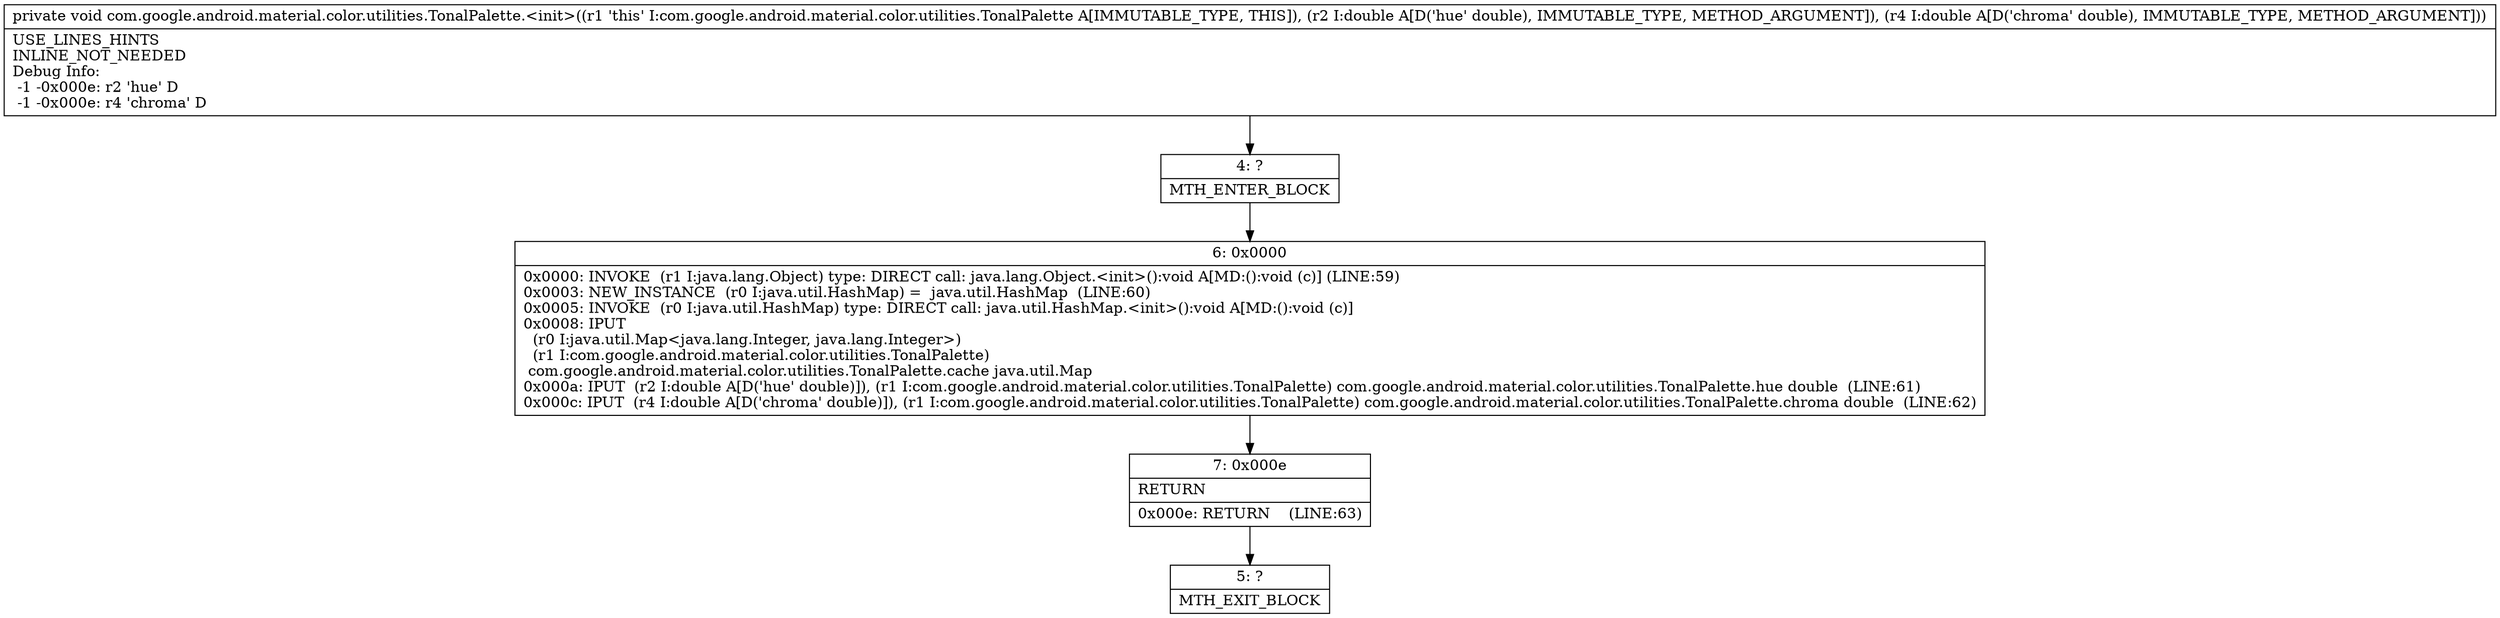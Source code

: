 digraph "CFG forcom.google.android.material.color.utilities.TonalPalette.\<init\>(DD)V" {
Node_4 [shape=record,label="{4\:\ ?|MTH_ENTER_BLOCK\l}"];
Node_6 [shape=record,label="{6\:\ 0x0000|0x0000: INVOKE  (r1 I:java.lang.Object) type: DIRECT call: java.lang.Object.\<init\>():void A[MD:():void (c)] (LINE:59)\l0x0003: NEW_INSTANCE  (r0 I:java.util.HashMap) =  java.util.HashMap  (LINE:60)\l0x0005: INVOKE  (r0 I:java.util.HashMap) type: DIRECT call: java.util.HashMap.\<init\>():void A[MD:():void (c)]\l0x0008: IPUT  \l  (r0 I:java.util.Map\<java.lang.Integer, java.lang.Integer\>)\l  (r1 I:com.google.android.material.color.utilities.TonalPalette)\l com.google.android.material.color.utilities.TonalPalette.cache java.util.Map \l0x000a: IPUT  (r2 I:double A[D('hue' double)]), (r1 I:com.google.android.material.color.utilities.TonalPalette) com.google.android.material.color.utilities.TonalPalette.hue double  (LINE:61)\l0x000c: IPUT  (r4 I:double A[D('chroma' double)]), (r1 I:com.google.android.material.color.utilities.TonalPalette) com.google.android.material.color.utilities.TonalPalette.chroma double  (LINE:62)\l}"];
Node_7 [shape=record,label="{7\:\ 0x000e|RETURN\l|0x000e: RETURN    (LINE:63)\l}"];
Node_5 [shape=record,label="{5\:\ ?|MTH_EXIT_BLOCK\l}"];
MethodNode[shape=record,label="{private void com.google.android.material.color.utilities.TonalPalette.\<init\>((r1 'this' I:com.google.android.material.color.utilities.TonalPalette A[IMMUTABLE_TYPE, THIS]), (r2 I:double A[D('hue' double), IMMUTABLE_TYPE, METHOD_ARGUMENT]), (r4 I:double A[D('chroma' double), IMMUTABLE_TYPE, METHOD_ARGUMENT]))  | USE_LINES_HINTS\lINLINE_NOT_NEEDED\lDebug Info:\l  \-1 \-0x000e: r2 'hue' D\l  \-1 \-0x000e: r4 'chroma' D\l}"];
MethodNode -> Node_4;Node_4 -> Node_6;
Node_6 -> Node_7;
Node_7 -> Node_5;
}

